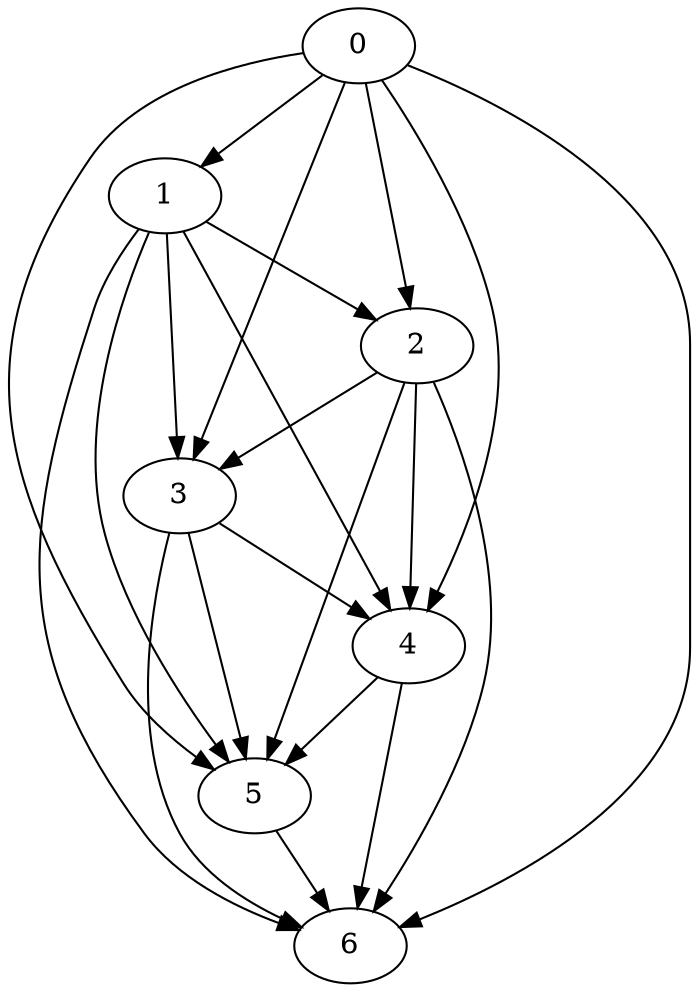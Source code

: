 strict digraph {
    1
    5
    3
    4
    2
    0
    6
    1 -> 5 [weight=1]
    1 -> 3 [weight=1]
    1 -> 4 [weight=1]
    1 -> 2 [weight=1]
    1 -> 6 [weight=1]
    5 -> 6 [weight=1]
    3 -> 5 [weight=1]
    3 -> 4 [weight=1]
    3 -> 6 [weight=1]
    4 -> 5 [weight=1]
    4 -> 6 [weight=1]
    2 -> 5 [weight=1]
    2 -> 3 [weight=1]
    2 -> 4 [weight=1]
    2 -> 6 [weight=1]
    0 -> 1 [weight=1]
    0 -> 5 [weight=1]
    0 -> 3 [weight=1]
    0 -> 4 [weight=1]
    0 -> 2 [weight=1]
    0 -> 6 [weight=1]
}

